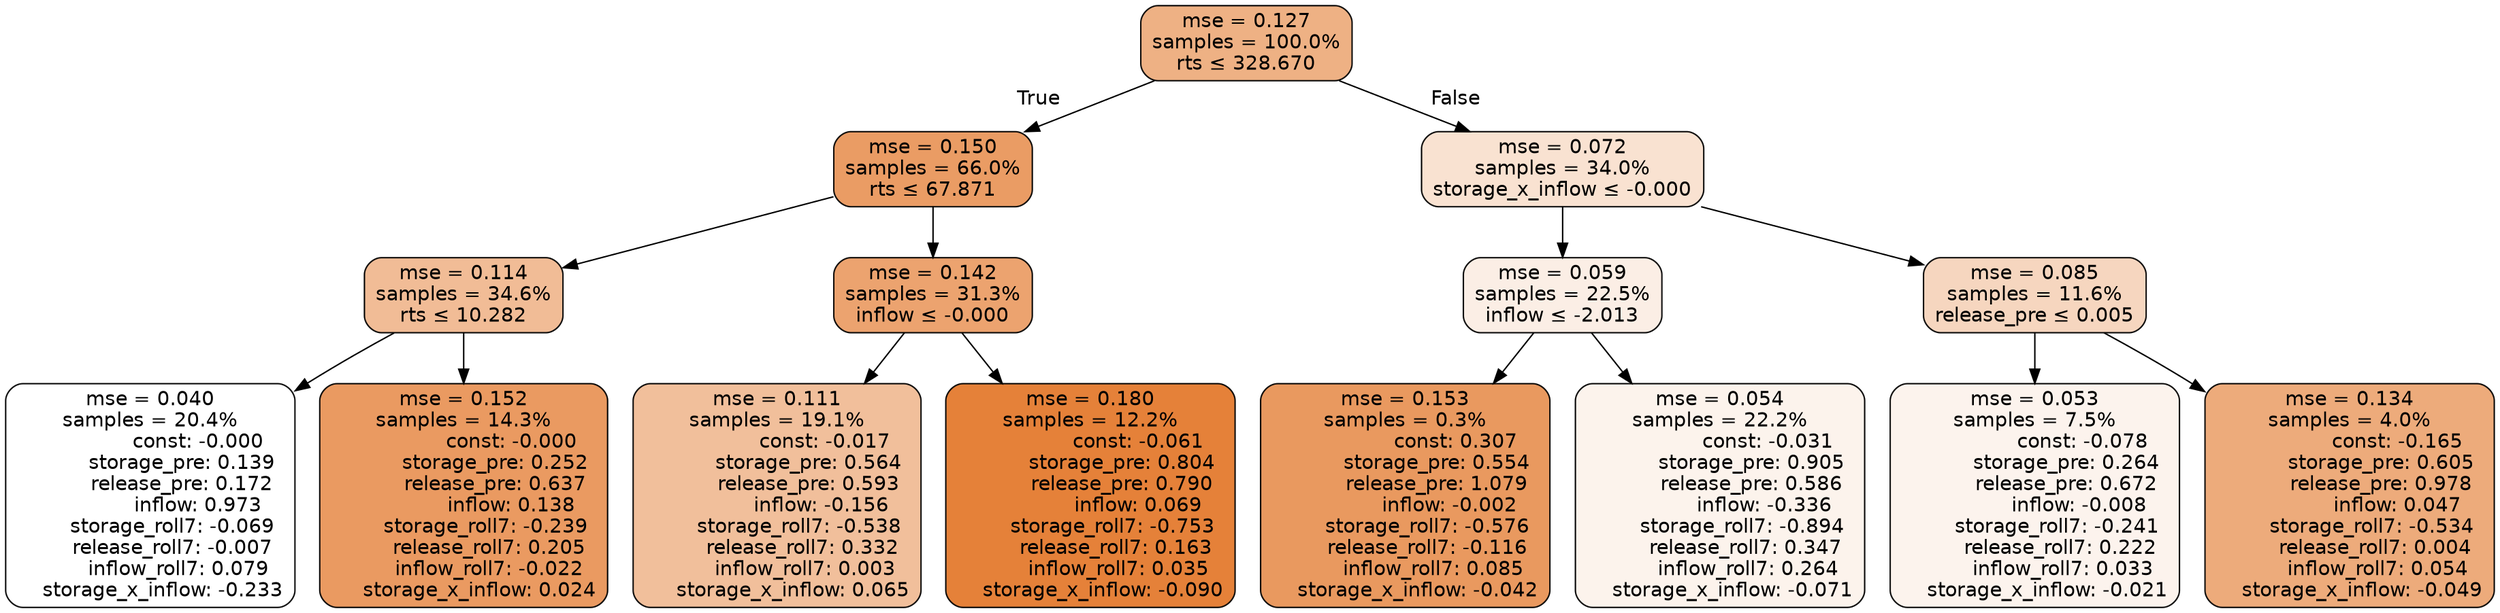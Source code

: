 digraph tree {
bgcolor="transparent"
node [shape=rectangle, style="filled, rounded", color="black", fontname=helvetica] ;
edge [fontname=helvetica] ;
	"0" [label="mse = 0.127
samples = 100.0%
rts &le; 328.670", fillcolor="#eeb184"]
	"1" [label="mse = 0.150
samples = 66.0%
rts &le; 67.871", fillcolor="#ea9c64"]
	"2" [label="mse = 0.114
samples = 34.6%
rts &le; 10.282", fillcolor="#f1bc96"]
	"3" [label="mse = 0.040
samples = 20.4%
               const: -0.000
          storage_pre: 0.139
          release_pre: 0.172
               inflow: 0.973
       storage_roll7: -0.069
       release_roll7: -0.007
         inflow_roll7: 0.079
    storage_x_inflow: -0.233", fillcolor="#ffffff"]
	"4" [label="mse = 0.152
samples = 14.3%
               const: -0.000
          storage_pre: 0.252
          release_pre: 0.637
               inflow: 0.138
       storage_roll7: -0.239
        release_roll7: 0.205
        inflow_roll7: -0.022
     storage_x_inflow: 0.024", fillcolor="#ea9a61"]
	"5" [label="mse = 0.142
samples = 31.3%
inflow &le; -0.000", fillcolor="#eca36f"]
	"6" [label="mse = 0.111
samples = 19.1%
               const: -0.017
          storage_pre: 0.564
          release_pre: 0.593
              inflow: -0.156
       storage_roll7: -0.538
        release_roll7: 0.332
         inflow_roll7: 0.003
     storage_x_inflow: 0.065", fillcolor="#f1bf9b"]
	"7" [label="mse = 0.180
samples = 12.2%
               const: -0.061
          storage_pre: 0.804
          release_pre: 0.790
               inflow: 0.069
       storage_roll7: -0.753
        release_roll7: 0.163
         inflow_roll7: 0.035
    storage_x_inflow: -0.090", fillcolor="#e58139"]
	"8" [label="mse = 0.072
samples = 34.0%
storage_x_inflow &le; -0.000", fillcolor="#f9e2d1"]
	"9" [label="mse = 0.059
samples = 22.5%
inflow &le; -2.013", fillcolor="#fbeee5"]
	"10" [label="mse = 0.153
samples = 0.3%
                const: 0.307
          storage_pre: 0.554
          release_pre: 1.079
              inflow: -0.002
       storage_roll7: -0.576
       release_roll7: -0.116
         inflow_roll7: 0.085
    storage_x_inflow: -0.042", fillcolor="#e9995f"]
	"11" [label="mse = 0.054
samples = 22.2%
               const: -0.031
          storage_pre: 0.905
          release_pre: 0.586
              inflow: -0.336
       storage_roll7: -0.894
        release_roll7: 0.347
         inflow_roll7: 0.264
    storage_x_inflow: -0.071", fillcolor="#fcf3ec"]
	"12" [label="mse = 0.085
samples = 11.6%
release_pre &le; 0.005", fillcolor="#f6d6bf"]
	"13" [label="mse = 0.053
samples = 7.5%
               const: -0.078
          storage_pre: 0.264
          release_pre: 0.672
              inflow: -0.008
       storage_roll7: -0.241
        release_roll7: 0.222
         inflow_roll7: 0.033
    storage_x_inflow: -0.021", fillcolor="#fcf3ed"]
	"14" [label="mse = 0.134
samples = 4.0%
               const: -0.165
          storage_pre: 0.605
          release_pre: 0.978
               inflow: 0.047
       storage_roll7: -0.534
        release_roll7: 0.004
         inflow_roll7: 0.054
    storage_x_inflow: -0.049", fillcolor="#edab7b"]

	"0" -> "1" [labeldistance=2.5, labelangle=45, headlabel="True"]
	"1" -> "2"
	"2" -> "3"
	"2" -> "4"
	"1" -> "5"
	"5" -> "6"
	"5" -> "7"
	"0" -> "8" [labeldistance=2.5, labelangle=-45, headlabel="False"]
	"8" -> "9"
	"9" -> "10"
	"9" -> "11"
	"8" -> "12"
	"12" -> "13"
	"12" -> "14"
}